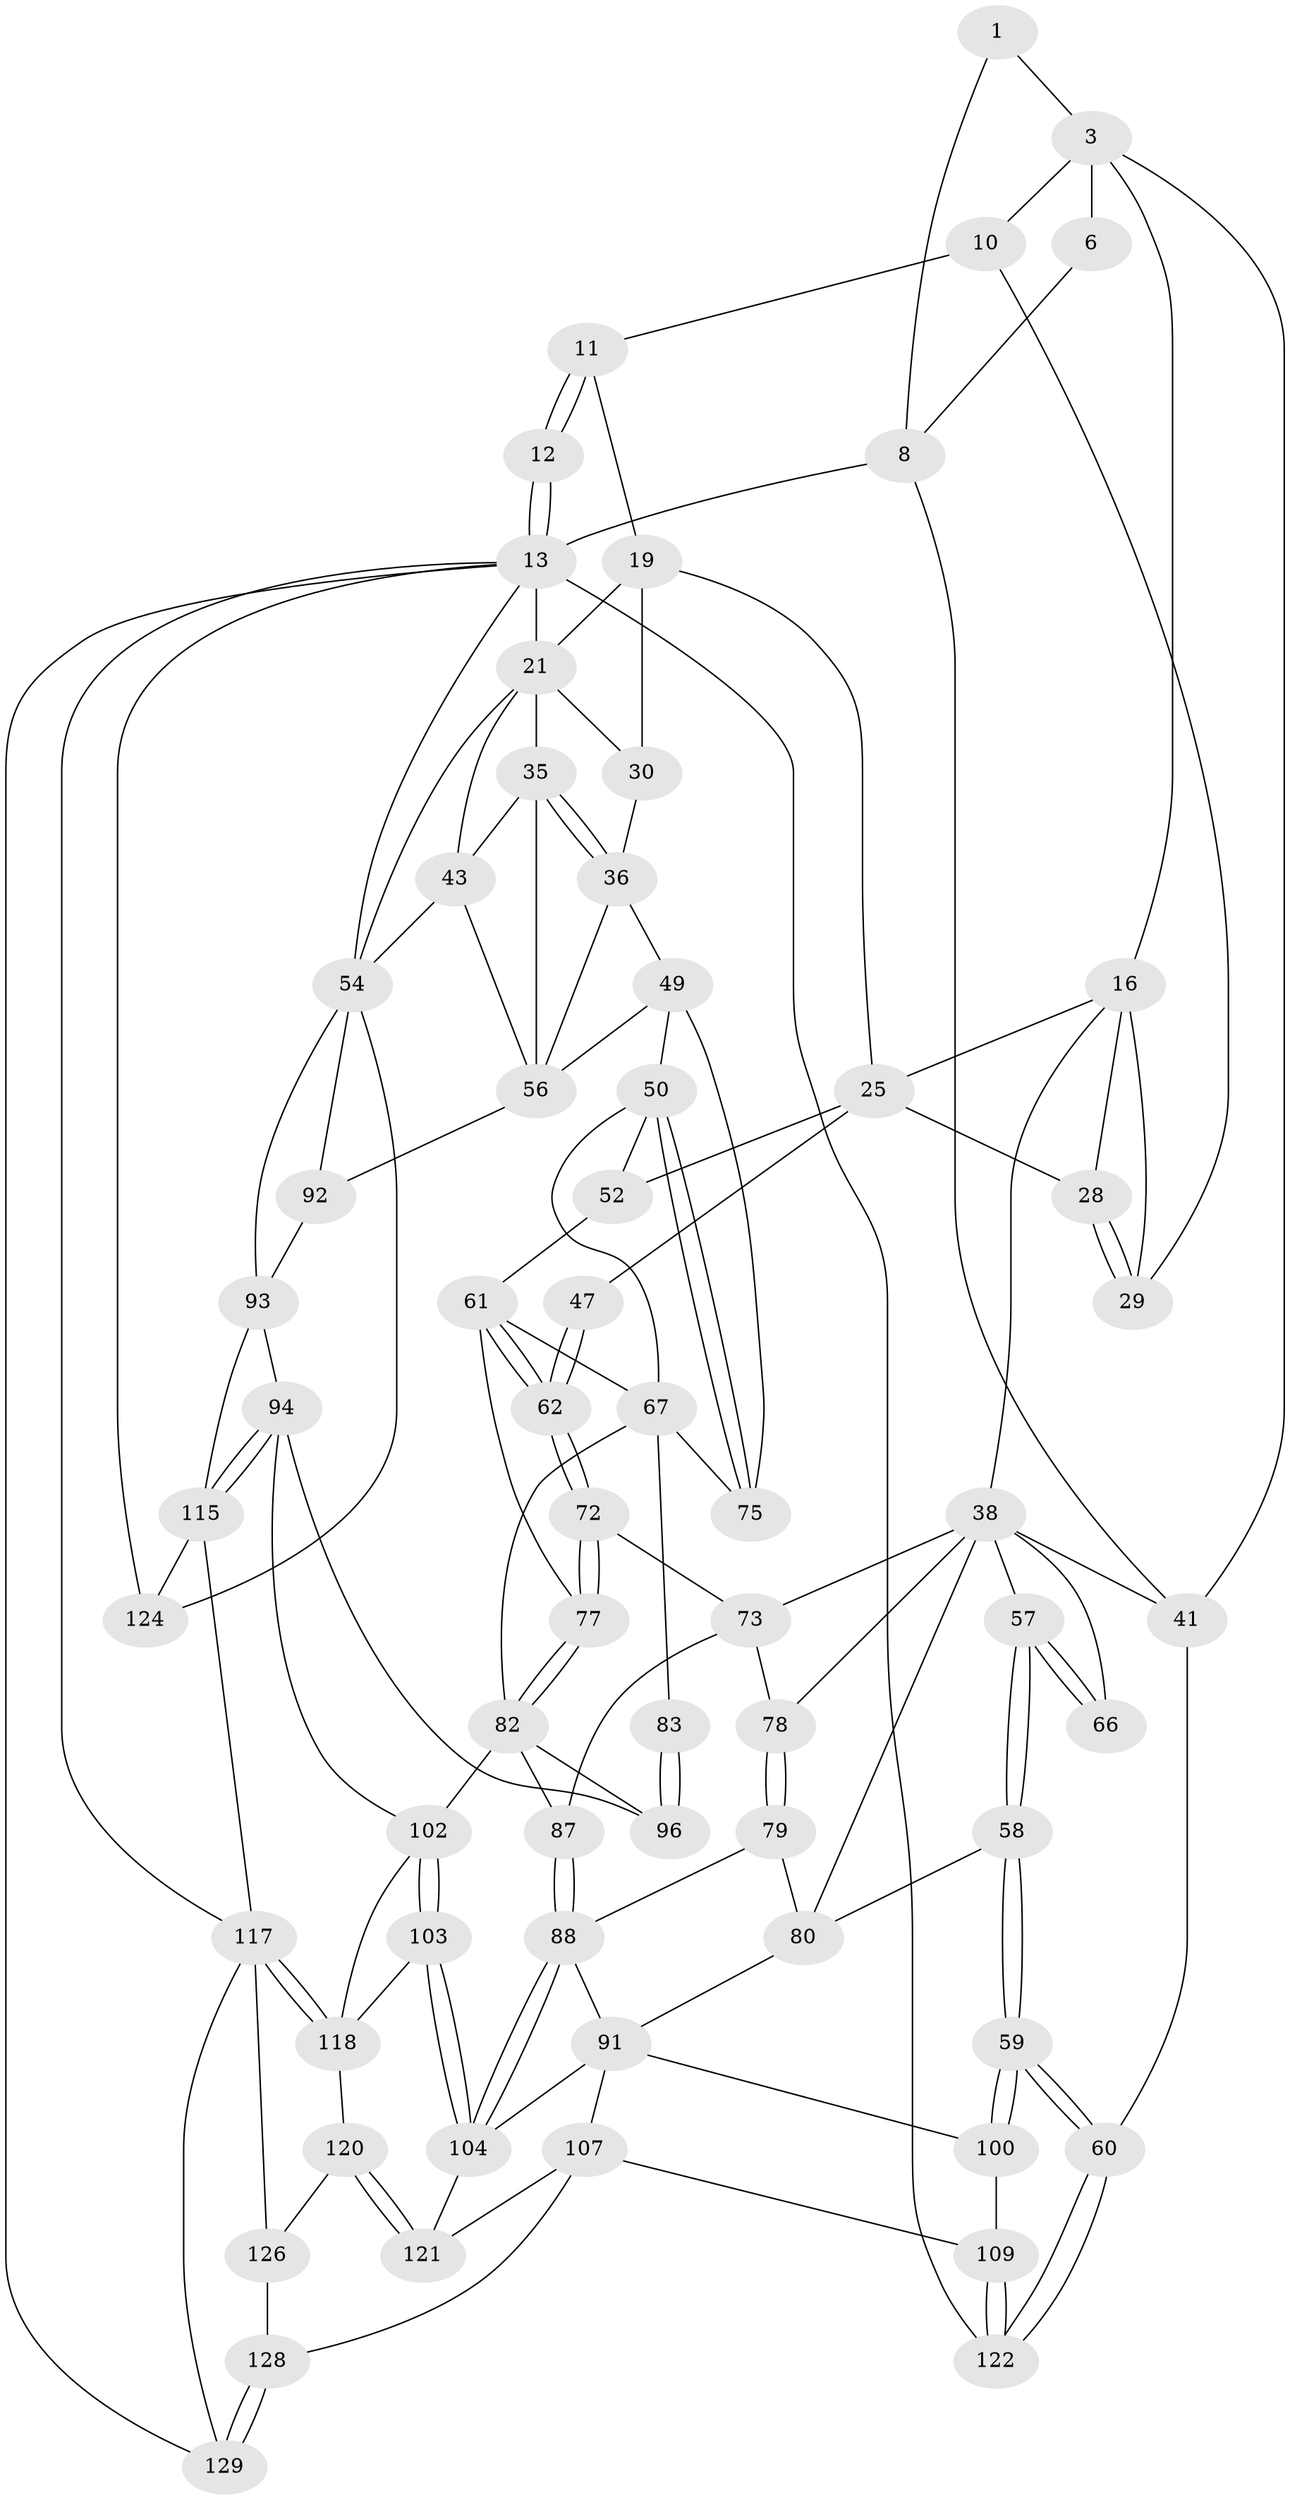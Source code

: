 // original degree distribution, {3: 0.022727272727272728, 5: 0.5075757575757576, 6: 0.23484848484848486, 4: 0.23484848484848486}
// Generated by graph-tools (version 1.1) at 2025/16/03/09/25 04:16:58]
// undirected, 66 vertices, 148 edges
graph export_dot {
graph [start="1"]
  node [color=gray90,style=filled];
  1 [pos="+0.056161817587273316+0.027393705326286082",super="+2+7"];
  3 [pos="+0.12106918965529134+0.2138169490680953",super="+4+18"];
  6 [pos="+0.009178456823372977+0"];
  8 [pos="+0+0.20199554038820186",super="+9"];
  10 [pos="+0.45867260484241135+0",super="+14"];
  11 [pos="+0.4786004677190231+0"];
  12 [pos="+0.7885081495896807+0"];
  13 [pos="+1+0",super="+111"];
  16 [pos="+0.26466662960227294+0.16982534449223996",super="+17"];
  19 [pos="+0.841783872365333+0.07893963622509828",super="+20+23"];
  21 [pos="+1+0.15433620039541646",super="+33+22"];
  25 [pos="+0.5983297273062943+0.24803972573449978",super="+26"];
  28 [pos="+0.391183092867815+0.1616691832841947"];
  29 [pos="+0.3901935149892444+0.12671069194543552"];
  30 [pos="+0.8232940460810071+0.2130352750846372",super="+31"];
  35 [pos="+0.8656980152163289+0.264105622446562",super="+44"];
  36 [pos="+0.7601865138400082+0.3203949550495383",super="+48"];
  38 [pos="+0.30890904280449427+0.3610134642786095",super="+70+39"];
  41 [pos="+0.12162446197262997+0.28591010935476086",super="+45"];
  43 [pos="+0.9317914963389857+0.3697556712350209",super="+55"];
  47 [pos="+0.4068674953264475+0.40109797546626785"];
  49 [pos="+0.7323317679000525+0.38942172927157237",super="+64"];
  50 [pos="+0.7121053251830218+0.40523063000256265",super="+51"];
  52 [pos="+0.5928714225083964+0.3365609989179353",super="+53"];
  54 [pos="+1+0.4758105966448746",super="+97"];
  56 [pos="+0.8260850639751469+0.37054690339006985",super="+63"];
  57 [pos="+0.06922346360905336+0.5015263925991685"];
  58 [pos="+0.01120746283808821+0.5711401038998302"];
  59 [pos="+0+0.6283766780741064"];
  60 [pos="+0+0.634771111484365"];
  61 [pos="+0.5649708585316848+0.3783190133396451",super="+69"];
  62 [pos="+0.42904698127608426+0.4353680449923892"];
  66 [pos="+0.18426298533633653+0.43883749367964364"];
  67 [pos="+0.6558750743003593+0.4444668788359623",super="+68+76"];
  72 [pos="+0.4306743212066976+0.44821560946725836"];
  73 [pos="+0.3617537333397575+0.4951579909624476",super="+85"];
  75 [pos="+0.7346878709099376+0.4750687259746583"];
  77 [pos="+0.4666546434281226+0.5087582401703852"];
  78 [pos="+0.31250611505633824+0.5376631354778241"];
  79 [pos="+0.3124785165624802+0.5376798851836291"];
  80 [pos="+0.22845922221809029+0.5251967813741428",super="+84"];
  82 [pos="+0.47819475721653665+0.5647596834974891",super="+86"];
  83 [pos="+0.6819812254889004+0.5735732798689868"];
  87 [pos="+0.4004421549713805+0.6266554438020813"];
  88 [pos="+0.3933052713861455+0.6328996104953417",super="+89"];
  91 [pos="+0.20657435624396395+0.604748678759128",super="+99"];
  92 [pos="+0.8542485118315526+0.5656410314074399"];
  93 [pos="+0.8325903986184554+0.6083089729278515",super="+114"];
  94 [pos="+0.7338528108687944+0.6214652923949705",super="+95"];
  96 [pos="+0.6873732527740049+0.5926452354955362"];
  100 [pos="+0.1980155591755464+0.7038523408666111"];
  102 [pos="+0.5203558529936757+0.6745278234591564",super="+110"];
  103 [pos="+0.5014672689837445+0.7732062694131039"];
  104 [pos="+0.38421085427675983+0.6868323928550203",super="+105"];
  107 [pos="+0.2796276792628394+0.7897402735544743",super="+108"];
  109 [pos="+0.18932884138376865+0.8325708939815726"];
  115 [pos="+0.7344179880155703+0.8233900236499785",super="+116"];
  117 [pos="+0.7043722998019936+0.8354360303541717",super="+125"];
  118 [pos="+0.6450863167819646+0.7974089256374944",super="+119"];
  120 [pos="+0.4564202861645863+0.863351849986266"];
  121 [pos="+0.4106471758534528+0.832328160167023"];
  122 [pos="+0+0.9637830141852066"];
  124 [pos="+0.8345541320400119+0.8752788113082787"];
  126 [pos="+0.5141518881061405+1",super="+127"];
  128 [pos="+0.30554218472980943+0.9400017470751227"];
  129 [pos="+0.1520041090551366+1"];
  1 -- 3;
  1 -- 8;
  3 -- 16 [weight=2];
  3 -- 10 [weight=2];
  3 -- 6;
  3 -- 41;
  6 -- 8;
  8 -- 13 [weight=2];
  8 -- 41;
  10 -- 11;
  10 -- 29;
  11 -- 12;
  11 -- 12;
  11 -- 19;
  12 -- 13;
  12 -- 13;
  13 -- 129;
  13 -- 122;
  13 -- 124;
  13 -- 21;
  13 -- 54;
  13 -- 117;
  16 -- 29;
  16 -- 38;
  16 -- 28;
  16 -- 25;
  19 -- 21;
  19 -- 30 [weight=2];
  19 -- 25;
  21 -- 43;
  21 -- 35;
  21 -- 30;
  21 -- 54;
  25 -- 28;
  25 -- 47 [weight=2];
  25 -- 52 [weight=2];
  28 -- 29;
  28 -- 29;
  30 -- 36;
  35 -- 36;
  35 -- 36;
  35 -- 56;
  35 -- 43;
  36 -- 56;
  36 -- 49;
  38 -- 80;
  38 -- 66 [weight=2];
  38 -- 73;
  38 -- 78;
  38 -- 41;
  38 -- 57;
  41 -- 60;
  43 -- 54;
  43 -- 56;
  47 -- 62;
  47 -- 62;
  49 -- 50;
  49 -- 56;
  49 -- 75;
  50 -- 75;
  50 -- 75;
  50 -- 67;
  50 -- 52;
  52 -- 61;
  54 -- 124;
  54 -- 92;
  54 -- 93;
  56 -- 92;
  57 -- 58;
  57 -- 58;
  57 -- 66;
  57 -- 66;
  58 -- 59;
  58 -- 59;
  58 -- 80;
  59 -- 60;
  59 -- 60;
  59 -- 100;
  59 -- 100;
  60 -- 122;
  60 -- 122;
  61 -- 62;
  61 -- 62;
  61 -- 77;
  61 -- 67;
  62 -- 72;
  62 -- 72;
  67 -- 83 [weight=2];
  67 -- 82;
  67 -- 75;
  72 -- 73;
  72 -- 77;
  72 -- 77;
  73 -- 78;
  73 -- 87;
  77 -- 82;
  77 -- 82;
  78 -- 79;
  78 -- 79;
  79 -- 80;
  79 -- 88;
  80 -- 91;
  82 -- 96;
  82 -- 102;
  82 -- 87;
  83 -- 96;
  83 -- 96;
  87 -- 88;
  87 -- 88;
  88 -- 104;
  88 -- 104;
  88 -- 91 [weight=2];
  91 -- 100;
  91 -- 107;
  91 -- 104;
  92 -- 93;
  93 -- 94;
  93 -- 115;
  94 -- 115;
  94 -- 115;
  94 -- 96;
  94 -- 102;
  100 -- 109;
  102 -- 103;
  102 -- 103;
  102 -- 118;
  103 -- 104;
  103 -- 104;
  103 -- 118;
  104 -- 121;
  107 -- 121;
  107 -- 128;
  107 -- 109;
  109 -- 122;
  109 -- 122;
  115 -- 124;
  115 -- 117;
  117 -- 118;
  117 -- 118;
  117 -- 129;
  117 -- 126 [weight=2];
  118 -- 120;
  120 -- 121;
  120 -- 121;
  120 -- 126;
  126 -- 128;
  128 -- 129;
  128 -- 129;
}
